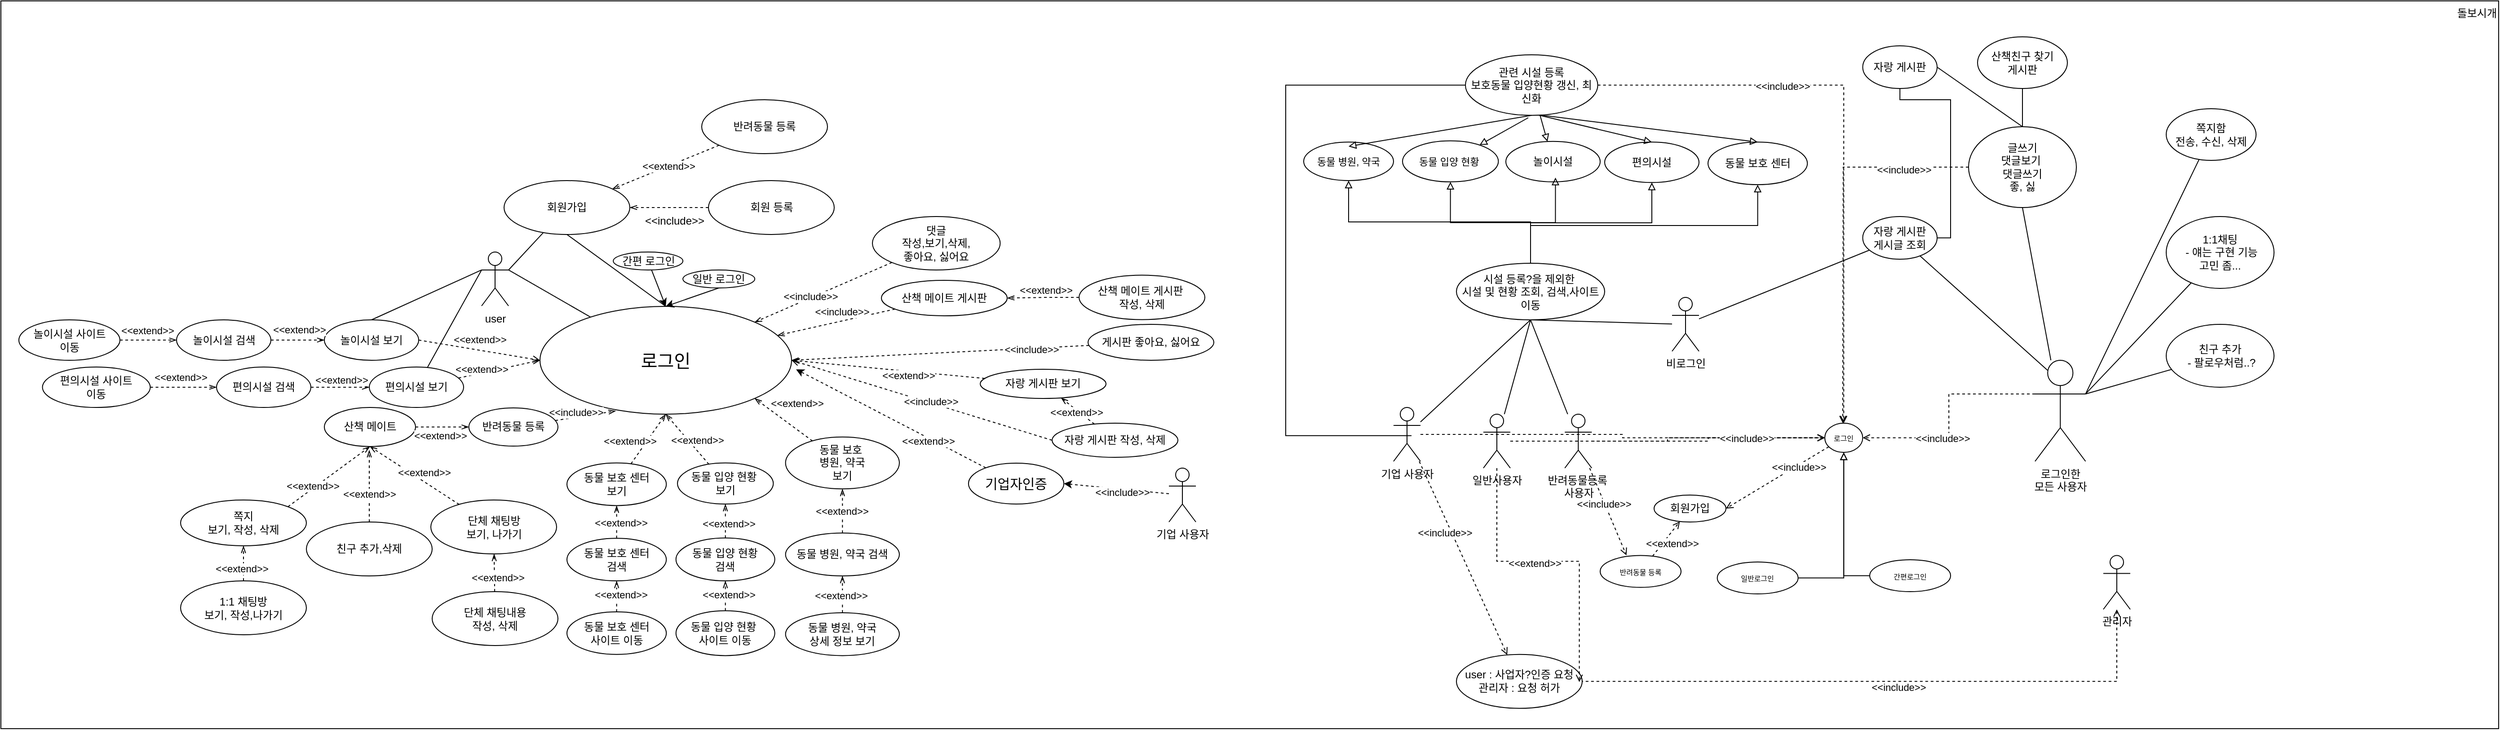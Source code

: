 <mxfile version="24.6.4" type="github">
  <diagram name="페이지-1" id="HnWExKhMApUpZiJSQxTT">
    <mxGraphModel dx="1794" dy="2911" grid="1" gridSize="10" guides="1" tooltips="1" connect="1" arrows="1" fold="1" page="1" pageScale="1" pageWidth="827" pageHeight="1169" math="0" shadow="0">
      <root>
        <mxCell id="0" />
        <mxCell id="1" parent="0" />
        <mxCell id="fTAKo0mh-Dr0XNMO-xvE-21" value="돌보시개" style="rounded=0;whiteSpace=wrap;html=1;align=right;verticalAlign=top;" parent="1" vertex="1">
          <mxGeometry x="-610" y="-1750" width="2780" height="810" as="geometry" />
        </mxCell>
        <mxCell id="fTAKo0mh-Dr0XNMO-xvE-23" style="rounded=0;orthogonalLoop=1;jettySize=auto;html=1;dashed=1;endArrow=openThin;endFill=0;" parent="1" source="fTAKo0mh-Dr0XNMO-xvE-12" target="fTAKo0mh-Dr0XNMO-xvE-22" edge="1">
          <mxGeometry relative="1" as="geometry" />
        </mxCell>
        <mxCell id="fTAKo0mh-Dr0XNMO-xvE-56" value="&amp;lt;&amp;lt;extend&amp;gt;&amp;gt;" style="edgeLabel;html=1;align=center;verticalAlign=middle;resizable=0;points=[];" parent="fTAKo0mh-Dr0XNMO-xvE-23" vertex="1" connectable="0">
          <mxGeometry x="-0.051" relative="1" as="geometry">
            <mxPoint as="offset" />
          </mxGeometry>
        </mxCell>
        <mxCell id="fTAKo0mh-Dr0XNMO-xvE-12" value="반려동물 등록" style="ellipse;whiteSpace=wrap;html=1;" parent="1" vertex="1">
          <mxGeometry x="170" y="-1640" width="140" height="60" as="geometry" />
        </mxCell>
        <mxCell id="fTAKo0mh-Dr0XNMO-xvE-31" style="rounded=0;orthogonalLoop=1;jettySize=auto;html=1;endArrow=none;endFill=0;entryX=1;entryY=0.333;entryDx=0;entryDy=0;entryPerimeter=0;" parent="1" source="fTAKo0mh-Dr0XNMO-xvE-22" target="fTAKo0mh-Dr0XNMO-xvE-28" edge="1">
          <mxGeometry relative="1" as="geometry">
            <mxPoint x="-140" y="-1410" as="targetPoint" />
          </mxGeometry>
        </mxCell>
        <mxCell id="fTAKo0mh-Dr0XNMO-xvE-92" style="rounded=0;orthogonalLoop=1;jettySize=auto;html=1;exitX=0.5;exitY=1;exitDx=0;exitDy=0;entryX=0.5;entryY=0;entryDx=0;entryDy=0;endArrow=none;endFill=0;" parent="1" source="fTAKo0mh-Dr0XNMO-xvE-22" target="fTAKo0mh-Dr0XNMO-xvE-27" edge="1">
          <mxGeometry relative="1" as="geometry" />
        </mxCell>
        <mxCell id="fTAKo0mh-Dr0XNMO-xvE-22" value="회원가입" style="ellipse;whiteSpace=wrap;html=1;" parent="1" vertex="1">
          <mxGeometry x="-50" y="-1550" width="140" height="60" as="geometry" />
        </mxCell>
        <mxCell id="fTAKo0mh-Dr0XNMO-xvE-29" value="" style="rounded=0;orthogonalLoop=1;jettySize=auto;html=1;endArrow=none;endFill=0;entryX=1;entryY=0.333;entryDx=0;entryDy=0;entryPerimeter=0;" parent="1" source="fTAKo0mh-Dr0XNMO-xvE-27" target="fTAKo0mh-Dr0XNMO-xvE-28" edge="1">
          <mxGeometry relative="1" as="geometry" />
        </mxCell>
        <mxCell id="fTAKo0mh-Dr0XNMO-xvE-27" value="&lt;font style=&quot;font-size: 20px;&quot;&gt;로그인&lt;/font&gt;" style="ellipse;whiteSpace=wrap;html=1;" parent="1" vertex="1">
          <mxGeometry x="-10" y="-1410" width="280" height="120" as="geometry" />
        </mxCell>
        <mxCell id="fTAKo0mh-Dr0XNMO-xvE-144" style="rounded=0;orthogonalLoop=1;jettySize=auto;html=1;entryX=0.5;entryY=0;entryDx=0;entryDy=0;endArrow=none;endFill=0;exitX=0;exitY=0.333;exitDx=0;exitDy=0;exitPerimeter=0;" parent="1" source="fTAKo0mh-Dr0XNMO-xvE-28" target="fTAKo0mh-Dr0XNMO-xvE-118" edge="1">
          <mxGeometry relative="1" as="geometry" />
        </mxCell>
        <mxCell id="fTAKo0mh-Dr0XNMO-xvE-28" value="user" style="shape=umlActor;verticalLabelPosition=bottom;verticalAlign=top;html=1;outlineConnect=0;" parent="1" vertex="1">
          <mxGeometry x="-75" y="-1470.5" width="30" height="60" as="geometry" />
        </mxCell>
        <mxCell id="fTAKo0mh-Dr0XNMO-xvE-60" style="rounded=0;orthogonalLoop=1;jettySize=auto;html=1;entryX=0.5;entryY=0;entryDx=0;entryDy=0;" parent="1" source="fTAKo0mh-Dr0XNMO-xvE-32" target="fTAKo0mh-Dr0XNMO-xvE-27" edge="1">
          <mxGeometry relative="1" as="geometry">
            <mxPoint x="20.0" y="-1320" as="targetPoint" />
          </mxGeometry>
        </mxCell>
        <mxCell id="fTAKo0mh-Dr0XNMO-xvE-32" value="간편 로그인" style="ellipse;whiteSpace=wrap;html=1;" parent="1" vertex="1">
          <mxGeometry x="71.57" y="-1470.5" width="77.5" height="20" as="geometry" />
        </mxCell>
        <mxCell id="fTAKo0mh-Dr0XNMO-xvE-34" style="rounded=0;orthogonalLoop=1;jettySize=auto;html=1;exitX=0.5;exitY=1;exitDx=0;exitDy=0;entryX=0.5;entryY=0;entryDx=0;entryDy=0;" parent="1" source="fTAKo0mh-Dr0XNMO-xvE-33" target="fTAKo0mh-Dr0XNMO-xvE-27" edge="1">
          <mxGeometry relative="1" as="geometry">
            <mxPoint x="20" y="-1390" as="targetPoint" />
          </mxGeometry>
        </mxCell>
        <mxCell id="fTAKo0mh-Dr0XNMO-xvE-33" value="일반 로그인" style="ellipse;whiteSpace=wrap;html=1;" parent="1" vertex="1">
          <mxGeometry x="149.07" y="-1450.5" width="80" height="20" as="geometry" />
        </mxCell>
        <mxCell id="fTAKo0mh-Dr0XNMO-xvE-37" style="rounded=0;orthogonalLoop=1;jettySize=auto;html=1;entryX=1;entryY=0.5;entryDx=0;entryDy=0;endArrow=openThin;endFill=0;dashed=1;" parent="1" source="fTAKo0mh-Dr0XNMO-xvE-36" target="fTAKo0mh-Dr0XNMO-xvE-22" edge="1">
          <mxGeometry relative="1" as="geometry" />
        </mxCell>
        <mxCell id="fTAKo0mh-Dr0XNMO-xvE-36" value="회원 등록" style="ellipse;whiteSpace=wrap;html=1;" parent="1" vertex="1">
          <mxGeometry x="177.5" y="-1550" width="140" height="60" as="geometry" />
        </mxCell>
        <mxCell id="fTAKo0mh-Dr0XNMO-xvE-38" value="&amp;lt;&amp;lt;include&amp;gt;&amp;gt;" style="text;html=1;align=center;verticalAlign=middle;whiteSpace=wrap;rounded=0;" parent="1" vertex="1">
          <mxGeometry x="110" y="-1520" width="60" height="30" as="geometry" />
        </mxCell>
        <mxCell id="fTAKo0mh-Dr0XNMO-xvE-40" value="&lt;span style=&quot;font-weight: normal;&quot;&gt;쪽지&lt;/span&gt;&lt;div&gt;&lt;span style=&quot;font-weight: normal;&quot;&gt;보기, 작성, 삭제&lt;/span&gt;&lt;/div&gt;" style="ellipse;whiteSpace=wrap;html=1;fontStyle=1" parent="1" vertex="1">
          <mxGeometry x="-410" y="-1194.5" width="140" height="51" as="geometry" />
        </mxCell>
        <mxCell id="fTAKo0mh-Dr0XNMO-xvE-43" value="친구 추가,삭제" style="ellipse;whiteSpace=wrap;html=1;" parent="1" vertex="1">
          <mxGeometry x="-270" y="-1170" width="140" height="60" as="geometry" />
        </mxCell>
        <mxCell id="fTAKo0mh-Dr0XNMO-xvE-61" value="" style="rounded=0;orthogonalLoop=1;jettySize=auto;html=1;endArrow=openThin;endFill=0;dashed=1;endSize=7;entryX=1;entryY=0.5;entryDx=0;entryDy=0;" parent="1" source="fTAKo0mh-Dr0XNMO-xvE-51" target="fTAKo0mh-Dr0XNMO-xvE-27" edge="1">
          <mxGeometry relative="1" as="geometry">
            <mxPoint x="77" y="-1342" as="targetPoint" />
          </mxGeometry>
        </mxCell>
        <mxCell id="fTAKo0mh-Dr0XNMO-xvE-64" value="&amp;lt;&amp;lt;extend&amp;gt;&amp;gt;" style="edgeLabel;html=1;align=center;verticalAlign=middle;resizable=0;points=[];" parent="fTAKo0mh-Dr0XNMO-xvE-61" vertex="1" connectable="0">
          <mxGeometry x="0.072" y="-4" relative="1" as="geometry">
            <mxPoint x="30" y="11" as="offset" />
          </mxGeometry>
        </mxCell>
        <mxCell id="fTAKo0mh-Dr0XNMO-xvE-51" value="자랑 게시판 보기" style="ellipse;whiteSpace=wrap;html=1;" parent="1" vertex="1">
          <mxGeometry x="480" y="-1340" width="140" height="32.5" as="geometry" />
        </mxCell>
        <mxCell id="fTAKo0mh-Dr0XNMO-xvE-62" value="" style="rounded=0;orthogonalLoop=1;jettySize=auto;html=1;dashed=1;endArrow=openThin;endFill=0;" parent="1" source="fTAKo0mh-Dr0XNMO-xvE-57" target="fTAKo0mh-Dr0XNMO-xvE-51" edge="1">
          <mxGeometry relative="1" as="geometry" />
        </mxCell>
        <mxCell id="fTAKo0mh-Dr0XNMO-xvE-63" value="&amp;lt;&amp;lt;extend&amp;gt;&amp;gt;" style="edgeLabel;html=1;align=center;verticalAlign=middle;resizable=0;points=[];" parent="fTAKo0mh-Dr0XNMO-xvE-62" vertex="1" connectable="0">
          <mxGeometry x="0.156" y="-2" relative="1" as="geometry">
            <mxPoint y="5" as="offset" />
          </mxGeometry>
        </mxCell>
        <mxCell id="fTAKo0mh-Dr0XNMO-xvE-57" value="자랑 게시판&amp;nbsp;&lt;span style=&quot;background-color: initial;&quot;&gt;작성, 삭제&lt;/span&gt;" style="ellipse;whiteSpace=wrap;html=1;" parent="1" vertex="1">
          <mxGeometry x="560" y="-1280" width="140" height="38" as="geometry" />
        </mxCell>
        <mxCell id="fTAKo0mh-Dr0XNMO-xvE-67" value="" style="rounded=0;orthogonalLoop=1;jettySize=auto;html=1;dashed=1;exitX=0.5;exitY=0;exitDx=0;exitDy=0;endArrow=openThin;endFill=0;" parent="1" source="fTAKo0mh-Dr0XNMO-xvE-43" edge="1">
          <mxGeometry relative="1" as="geometry">
            <mxPoint x="-671.5" y="-1371.5" as="sourcePoint" />
            <mxPoint x="-200" y="-1250" as="targetPoint" />
            <Array as="points" />
          </mxGeometry>
        </mxCell>
        <mxCell id="fTAKo0mh-Dr0XNMO-xvE-99" value="&amp;lt;&amp;lt;extend&amp;gt;&amp;gt;" style="edgeLabel;html=1;align=center;verticalAlign=middle;resizable=0;points=[];" parent="fTAKo0mh-Dr0XNMO-xvE-67" vertex="1" connectable="0">
          <mxGeometry x="0.041" y="-2" relative="1" as="geometry">
            <mxPoint x="-2" y="10" as="offset" />
          </mxGeometry>
        </mxCell>
        <mxCell id="fTAKo0mh-Dr0XNMO-xvE-68" value="" style="rounded=0;orthogonalLoop=1;jettySize=auto;html=1;dashed=1;exitX=1;exitY=0;exitDx=0;exitDy=0;endArrow=openThin;endFill=0;entryX=0.5;entryY=1;entryDx=0;entryDy=0;" parent="1" source="fTAKo0mh-Dr0XNMO-xvE-40" target="fTAKo0mh-Dr0XNMO-xvE-93" edge="1">
          <mxGeometry relative="1" as="geometry">
            <mxPoint x="-151.5" y="-1069.5" as="sourcePoint" />
            <mxPoint x="-208.5" y="-1230" as="targetPoint" />
          </mxGeometry>
        </mxCell>
        <mxCell id="fTAKo0mh-Dr0XNMO-xvE-70" style="rounded=0;orthogonalLoop=1;jettySize=auto;html=1;dashed=1;endArrow=openThin;endFill=0;" parent="1" source="fTAKo0mh-Dr0XNMO-xvE-69" target="fTAKo0mh-Dr0XNMO-xvE-27" edge="1">
          <mxGeometry relative="1" as="geometry" />
        </mxCell>
        <mxCell id="fTAKo0mh-Dr0XNMO-xvE-71" value="&amp;lt;&amp;lt;include&amp;gt;&amp;gt;" style="edgeLabel;html=1;align=center;verticalAlign=middle;resizable=0;points=[];" parent="fTAKo0mh-Dr0XNMO-xvE-70" vertex="1" connectable="0">
          <mxGeometry x="-0.216" relative="1" as="geometry">
            <mxPoint x="-8" y="-9" as="offset" />
          </mxGeometry>
        </mxCell>
        <mxCell id="fTAKo0mh-Dr0XNMO-xvE-69" value="산책 메이트 게시판" style="ellipse;whiteSpace=wrap;html=1;" parent="1" vertex="1">
          <mxGeometry x="370" y="-1439" width="140" height="39.5" as="geometry" />
        </mxCell>
        <mxCell id="fTAKo0mh-Dr0XNMO-xvE-73" value="" style="edgeStyle=orthogonalEdgeStyle;rounded=0;orthogonalLoop=1;jettySize=auto;html=1;dashed=1;endArrow=openThin;endFill=0;" parent="1" source="fTAKo0mh-Dr0XNMO-xvE-72" target="fTAKo0mh-Dr0XNMO-xvE-69" edge="1">
          <mxGeometry relative="1" as="geometry" />
        </mxCell>
        <mxCell id="fTAKo0mh-Dr0XNMO-xvE-74" value="&amp;lt;&amp;lt;extend&amp;gt;&amp;gt;" style="edgeLabel;html=1;align=center;verticalAlign=middle;resizable=0;points=[];" parent="fTAKo0mh-Dr0XNMO-xvE-73" vertex="1" connectable="0">
          <mxGeometry x="0.29" y="4" relative="1" as="geometry">
            <mxPoint x="14" y="-13" as="offset" />
          </mxGeometry>
        </mxCell>
        <mxCell id="fTAKo0mh-Dr0XNMO-xvE-72" value="산책 메이트 게시판&amp;nbsp;&lt;div&gt;작성,&amp;nbsp;&lt;span style=&quot;background-color: initial;&quot;&gt;삭제&lt;/span&gt;&lt;/div&gt;" style="ellipse;whiteSpace=wrap;html=1;" parent="1" vertex="1">
          <mxGeometry x="590" y="-1444.75" width="140" height="49.5" as="geometry" />
        </mxCell>
        <mxCell id="fTAKo0mh-Dr0XNMO-xvE-78" value="게시판 좋아요, 싫어요" style="ellipse;whiteSpace=wrap;html=1;" parent="1" vertex="1">
          <mxGeometry x="600" y="-1390" width="140" height="40" as="geometry" />
        </mxCell>
        <mxCell id="fTAKo0mh-Dr0XNMO-xvE-79" style="rounded=0;orthogonalLoop=1;jettySize=auto;html=1;entryX=1;entryY=0.5;entryDx=0;entryDy=0;dashed=1;endArrow=openThin;endFill=0;" parent="1" source="fTAKo0mh-Dr0XNMO-xvE-78" target="fTAKo0mh-Dr0XNMO-xvE-27" edge="1">
          <mxGeometry relative="1" as="geometry" />
        </mxCell>
        <mxCell id="fTAKo0mh-Dr0XNMO-xvE-80" value="&amp;lt;&amp;lt;include&amp;gt;&amp;gt;" style="edgeLabel;html=1;align=center;verticalAlign=middle;resizable=0;points=[];" parent="1" vertex="1" connectable="0">
          <mxGeometry x="520.0" y="-1399.5" as="geometry">
            <mxPoint x="17" y="37" as="offset" />
          </mxGeometry>
        </mxCell>
        <mxCell id="fTAKo0mh-Dr0XNMO-xvE-82" style="rounded=0;orthogonalLoop=1;jettySize=auto;html=1;entryX=1;entryY=0;entryDx=0;entryDy=0;dashed=1;endArrow=openThin;endFill=0;" parent="1" source="fTAKo0mh-Dr0XNMO-xvE-81" target="fTAKo0mh-Dr0XNMO-xvE-27" edge="1">
          <mxGeometry relative="1" as="geometry" />
        </mxCell>
        <mxCell id="fTAKo0mh-Dr0XNMO-xvE-81" value="댓글&lt;div&gt;작성,보기,삭제,&lt;/div&gt;&lt;div&gt;좋아요, 싫어요&lt;/div&gt;" style="ellipse;whiteSpace=wrap;html=1;" parent="1" vertex="1">
          <mxGeometry x="360" y="-1510" width="142.2" height="59.5" as="geometry" />
        </mxCell>
        <mxCell id="fTAKo0mh-Dr0XNMO-xvE-83" value="&amp;lt;&amp;lt;include&amp;gt;&amp;gt;" style="edgeLabel;html=1;align=center;verticalAlign=middle;resizable=0;points=[];" parent="1" vertex="1" connectable="0">
          <mxGeometry x="330.001" y="-1379.999" as="geometry">
            <mxPoint x="-39" y="-41" as="offset" />
          </mxGeometry>
        </mxCell>
        <mxCell id="fTAKo0mh-Dr0XNMO-xvE-93" value="산책 메이트" style="ellipse;whiteSpace=wrap;html=1;" parent="1" vertex="1">
          <mxGeometry x="-250" y="-1297.5" width="101.5" height="43.5" as="geometry" />
        </mxCell>
        <mxCell id="fTAKo0mh-Dr0XNMO-xvE-95" value="" style="rounded=0;orthogonalLoop=1;jettySize=auto;html=1;dashed=1;exitX=1;exitY=0.5;exitDx=0;exitDy=0;entryX=0;entryY=0.5;entryDx=0;entryDy=0;endArrow=openThin;endFill=0;" parent="1" source="fTAKo0mh-Dr0XNMO-xvE-93" target="fTAKo0mh-Dr0XNMO-xvE-102" edge="1">
          <mxGeometry relative="1" as="geometry">
            <mxPoint x="-130.0" y="-1242.5" as="sourcePoint" />
            <mxPoint x="-80.161" y="-1256.357" as="targetPoint" />
          </mxGeometry>
        </mxCell>
        <mxCell id="fTAKo0mh-Dr0XNMO-xvE-106" style="rounded=0;orthogonalLoop=1;jettySize=auto;html=1;entryX=0.5;entryY=1;entryDx=0;entryDy=0;dashed=1;endArrow=openThin;endFill=0;" parent="1" source="fTAKo0mh-Dr0XNMO-xvE-101" target="fTAKo0mh-Dr0XNMO-xvE-93" edge="1">
          <mxGeometry relative="1" as="geometry">
            <mxPoint x="-208.5" y="-1230" as="targetPoint" />
          </mxGeometry>
        </mxCell>
        <mxCell id="fTAKo0mh-Dr0XNMO-xvE-107" value="&amp;lt;&amp;lt;extend&amp;gt;&amp;gt;" style="edgeLabel;html=1;align=center;verticalAlign=middle;resizable=0;points=[];" parent="fTAKo0mh-Dr0XNMO-xvE-106" vertex="1" connectable="0">
          <mxGeometry x="-0.017" y="3" relative="1" as="geometry">
            <mxPoint x="11" y="-7" as="offset" />
          </mxGeometry>
        </mxCell>
        <mxCell id="fTAKo0mh-Dr0XNMO-xvE-101" value="단체 채팅방&lt;div&gt;보기, 나가기&lt;/div&gt;" style="ellipse;whiteSpace=wrap;html=1;" parent="1" vertex="1">
          <mxGeometry x="-131.5" y="-1194.5" width="140" height="60" as="geometry" />
        </mxCell>
        <mxCell id="fTAKo0mh-Dr0XNMO-xvE-103" style="rounded=0;orthogonalLoop=1;jettySize=auto;html=1;dashed=1;endArrow=openThin;endFill=0;entryX=0.301;entryY=0.97;entryDx=0;entryDy=0;entryPerimeter=0;" parent="1" source="fTAKo0mh-Dr0XNMO-xvE-102" target="fTAKo0mh-Dr0XNMO-xvE-27" edge="1">
          <mxGeometry relative="1" as="geometry">
            <mxPoint x="-10" y="-1330" as="targetPoint" />
          </mxGeometry>
        </mxCell>
        <mxCell id="fTAKo0mh-Dr0XNMO-xvE-104" value="&amp;lt;&amp;lt;include&amp;gt;&amp;gt;" style="edgeLabel;html=1;align=center;verticalAlign=middle;resizable=0;points=[];" parent="fTAKo0mh-Dr0XNMO-xvE-103" vertex="1" connectable="0">
          <mxGeometry x="-0.102" relative="1" as="geometry">
            <mxPoint x="-7" y="-5" as="offset" />
          </mxGeometry>
        </mxCell>
        <mxCell id="fTAKo0mh-Dr0XNMO-xvE-102" value="반려동물 등록" style="ellipse;whiteSpace=wrap;html=1;" parent="1" vertex="1">
          <mxGeometry x="-89.17" y="-1297" width="99.17" height="42.5" as="geometry" />
        </mxCell>
        <mxCell id="fTAKo0mh-Dr0XNMO-xvE-105" value="&amp;lt;&amp;lt;extend&amp;gt;&amp;gt;" style="edgeLabel;html=1;align=center;verticalAlign=middle;resizable=0;points=[];" parent="1" vertex="1" connectable="0">
          <mxGeometry x="-301.5" y="-1192.5" as="geometry">
            <mxPoint x="38" y="-18" as="offset" />
          </mxGeometry>
        </mxCell>
        <mxCell id="fTAKo0mh-Dr0XNMO-xvE-119" style="rounded=0;orthogonalLoop=1;jettySize=auto;html=1;entryX=0;entryY=0.5;entryDx=0;entryDy=0;exitX=1;exitY=0.5;exitDx=0;exitDy=0;dashed=1;endArrow=open;endFill=0;" parent="1" source="fTAKo0mh-Dr0XNMO-xvE-118" target="fTAKo0mh-Dr0XNMO-xvE-27" edge="1">
          <mxGeometry relative="1" as="geometry">
            <mxPoint x="-99.5" y="-1400" as="targetPoint" />
          </mxGeometry>
        </mxCell>
        <mxCell id="fTAKo0mh-Dr0XNMO-xvE-120" value="&amp;lt;&amp;lt;extend&amp;gt;&amp;gt;" style="edgeLabel;html=1;align=center;verticalAlign=middle;resizable=0;points=[];" parent="fTAKo0mh-Dr0XNMO-xvE-119" vertex="1" connectable="0">
          <mxGeometry x="0.141" y="2" relative="1" as="geometry">
            <mxPoint x="-10" y="-12" as="offset" />
          </mxGeometry>
        </mxCell>
        <mxCell id="fTAKo0mh-Dr0XNMO-xvE-118" value="놀이시설 보기" style="ellipse;whiteSpace=wrap;html=1;" parent="1" vertex="1">
          <mxGeometry x="-250" y="-1395" width="105" height="45" as="geometry" />
        </mxCell>
        <mxCell id="fTAKo0mh-Dr0XNMO-xvE-122" style="rounded=0;orthogonalLoop=1;jettySize=auto;html=1;dashed=1;endArrow=openThin;endFill=0;" parent="1" source="fTAKo0mh-Dr0XNMO-xvE-121" target="fTAKo0mh-Dr0XNMO-xvE-118" edge="1">
          <mxGeometry relative="1" as="geometry" />
        </mxCell>
        <mxCell id="fTAKo0mh-Dr0XNMO-xvE-123" value="&amp;lt;&amp;lt;extend&amp;gt;&amp;gt;" style="edgeLabel;html=1;align=center;verticalAlign=middle;resizable=0;points=[];" parent="fTAKo0mh-Dr0XNMO-xvE-122" vertex="1" connectable="0">
          <mxGeometry x="-0.046" relative="1" as="geometry">
            <mxPoint x="3" y="-12" as="offset" />
          </mxGeometry>
        </mxCell>
        <mxCell id="fTAKo0mh-Dr0XNMO-xvE-121" value="놀이시설 검색" style="ellipse;whiteSpace=wrap;html=1;" parent="1" vertex="1">
          <mxGeometry x="-414.5" y="-1395" width="105" height="45" as="geometry" />
        </mxCell>
        <mxCell id="fTAKo0mh-Dr0XNMO-xvE-124" value="놀이시설 사이트&lt;div&gt;이동&lt;/div&gt;" style="ellipse;whiteSpace=wrap;html=1;" parent="1" vertex="1">
          <mxGeometry x="-590" y="-1395" width="112.5" height="45" as="geometry" />
        </mxCell>
        <mxCell id="fTAKo0mh-Dr0XNMO-xvE-125" style="rounded=0;orthogonalLoop=1;jettySize=auto;html=1;entryX=0;entryY=0.5;entryDx=0;entryDy=0;dashed=1;endArrow=openThin;endFill=0;" parent="1" source="fTAKo0mh-Dr0XNMO-xvE-124" target="fTAKo0mh-Dr0XNMO-xvE-121" edge="1">
          <mxGeometry relative="1" as="geometry" />
        </mxCell>
        <mxCell id="fTAKo0mh-Dr0XNMO-xvE-126" value="&amp;lt;&amp;lt;extend&amp;gt;&amp;gt;" style="edgeLabel;html=1;align=center;verticalAlign=middle;resizable=0;points=[];" parent="fTAKo0mh-Dr0XNMO-xvE-125" vertex="1" connectable="0">
          <mxGeometry x="-0.235" y="-1" relative="1" as="geometry">
            <mxPoint x="6" y="-12" as="offset" />
          </mxGeometry>
        </mxCell>
        <mxCell id="fTAKo0mh-Dr0XNMO-xvE-127" value="편의시설&amp;nbsp;보기" style="ellipse;whiteSpace=wrap;html=1;" parent="1" vertex="1">
          <mxGeometry x="-200" y="-1342.5" width="105" height="45" as="geometry" />
        </mxCell>
        <mxCell id="fTAKo0mh-Dr0XNMO-xvE-130" style="rounded=0;orthogonalLoop=1;jettySize=auto;html=1;endArrow=openThin;endFill=0;dashed=1;entryX=0;entryY=0.5;entryDx=0;entryDy=0;" parent="1" source="fTAKo0mh-Dr0XNMO-xvE-127" target="fTAKo0mh-Dr0XNMO-xvE-27" edge="1">
          <mxGeometry relative="1" as="geometry">
            <mxPoint x="-60" y="-1360" as="targetPoint" />
          </mxGeometry>
        </mxCell>
        <mxCell id="fTAKo0mh-Dr0XNMO-xvE-134" style="rounded=0;orthogonalLoop=1;jettySize=auto;html=1;entryX=0;entryY=0.5;entryDx=0;entryDy=0;endArrow=openThin;endFill=0;dashed=1;" parent="1" source="fTAKo0mh-Dr0XNMO-xvE-131" target="fTAKo0mh-Dr0XNMO-xvE-127" edge="1">
          <mxGeometry relative="1" as="geometry" />
        </mxCell>
        <mxCell id="fTAKo0mh-Dr0XNMO-xvE-137" value="&amp;lt;&amp;lt;extend&amp;gt;&amp;gt;" style="edgeLabel;html=1;align=center;verticalAlign=middle;resizable=0;points=[];" parent="fTAKo0mh-Dr0XNMO-xvE-134" vertex="1" connectable="0">
          <mxGeometry x="0.145" y="-1" relative="1" as="geometry">
            <mxPoint x="153" y="-21" as="offset" />
          </mxGeometry>
        </mxCell>
        <mxCell id="fTAKo0mh-Dr0XNMO-xvE-131" value="편의시설 검색" style="ellipse;whiteSpace=wrap;html=1;" parent="1" vertex="1">
          <mxGeometry x="-370" y="-1342.5" width="105" height="45" as="geometry" />
        </mxCell>
        <mxCell id="fTAKo0mh-Dr0XNMO-xvE-135" style="rounded=0;orthogonalLoop=1;jettySize=auto;html=1;entryX=0;entryY=0.5;entryDx=0;entryDy=0;endArrow=openThin;endFill=0;dashed=1;" parent="1" source="fTAKo0mh-Dr0XNMO-xvE-132" target="fTAKo0mh-Dr0XNMO-xvE-131" edge="1">
          <mxGeometry relative="1" as="geometry" />
        </mxCell>
        <mxCell id="fTAKo0mh-Dr0XNMO-xvE-132" value="편의시설 사이트&lt;div&gt;이동&lt;/div&gt;" style="ellipse;whiteSpace=wrap;html=1;" parent="1" vertex="1">
          <mxGeometry x="-563.75" y="-1342.5" width="120" height="45" as="geometry" />
        </mxCell>
        <mxCell id="fTAKo0mh-Dr0XNMO-xvE-138" value="&amp;lt;&amp;lt;extend&amp;gt;&amp;gt;" style="edgeLabel;html=1;align=center;verticalAlign=middle;resizable=0;points=[];" parent="1" vertex="1" connectable="0">
          <mxGeometry x="-208.503" y="-1297.5" as="geometry">
            <mxPoint x="-23" y="-31" as="offset" />
          </mxGeometry>
        </mxCell>
        <mxCell id="fTAKo0mh-Dr0XNMO-xvE-139" value="&amp;lt;&amp;lt;extend&amp;gt;&amp;gt;" style="edgeLabel;html=1;align=center;verticalAlign=middle;resizable=0;points=[];" parent="1" vertex="1" connectable="0">
          <mxGeometry x="-317.503" y="-1342.5" as="geometry">
            <mxPoint x="-93" y="11" as="offset" />
          </mxGeometry>
        </mxCell>
        <mxCell id="fTAKo0mh-Dr0XNMO-xvE-142" value="" style="rounded=0;orthogonalLoop=1;jettySize=auto;html=1;dashed=1;endArrow=open;endFill=0;exitX=0;exitY=0.5;exitDx=0;exitDy=0;entryX=1;entryY=0.5;entryDx=0;entryDy=0;" parent="1" source="fTAKo0mh-Dr0XNMO-xvE-57" target="fTAKo0mh-Dr0XNMO-xvE-27" edge="1">
          <mxGeometry relative="1" as="geometry">
            <mxPoint x="141.33" y="-1317.5" as="sourcePoint" />
            <mxPoint x="353.672" y="-956" as="targetPoint" />
          </mxGeometry>
        </mxCell>
        <mxCell id="fTAKo0mh-Dr0XNMO-xvE-143" value="&amp;lt;&amp;lt;include&amp;gt;&amp;gt;" style="edgeLabel;html=1;align=center;verticalAlign=middle;resizable=0;points=[];" parent="fTAKo0mh-Dr0XNMO-xvE-142" vertex="1" connectable="0">
          <mxGeometry x="-0.206" y="-2" relative="1" as="geometry">
            <mxPoint x="-21" y="-6" as="offset" />
          </mxGeometry>
        </mxCell>
        <mxCell id="fTAKo0mh-Dr0XNMO-xvE-150" style="rounded=0;orthogonalLoop=1;jettySize=auto;html=1;entryX=0;entryY=0.333;entryDx=0;entryDy=0;entryPerimeter=0;endArrow=none;endFill=0;" parent="1" source="fTAKo0mh-Dr0XNMO-xvE-127" target="fTAKo0mh-Dr0XNMO-xvE-28" edge="1">
          <mxGeometry relative="1" as="geometry" />
        </mxCell>
        <mxCell id="fTAKo0mh-Dr0XNMO-xvE-152" value="" style="rounded=0;orthogonalLoop=1;jettySize=auto;html=1;endArrow=openThin;endFill=0;dashed=1;" parent="1" source="fTAKo0mh-Dr0XNMO-xvE-151" target="fTAKo0mh-Dr0XNMO-xvE-40" edge="1">
          <mxGeometry relative="1" as="geometry" />
        </mxCell>
        <mxCell id="fTAKo0mh-Dr0XNMO-xvE-151" value="1:1 채팅방&lt;div&gt;보기, 작성,나가기&lt;/div&gt;" style="ellipse;whiteSpace=wrap;html=1;" parent="1" vertex="1">
          <mxGeometry x="-410" y="-1104.5" width="140" height="60" as="geometry" />
        </mxCell>
        <mxCell id="fTAKo0mh-Dr0XNMO-xvE-155" value="" style="rounded=0;orthogonalLoop=1;jettySize=auto;html=1;endArrow=openThin;endFill=0;dashed=1;" parent="1" source="fTAKo0mh-Dr0XNMO-xvE-154" target="fTAKo0mh-Dr0XNMO-xvE-101" edge="1">
          <mxGeometry relative="1" as="geometry" />
        </mxCell>
        <mxCell id="fTAKo0mh-Dr0XNMO-xvE-154" value="단체 채팅내용&lt;div&gt;작성, 삭제&lt;/div&gt;" style="ellipse;whiteSpace=wrap;html=1;" parent="1" vertex="1">
          <mxGeometry x="-130" y="-1092.5" width="140" height="60" as="geometry" />
        </mxCell>
        <mxCell id="fTAKo0mh-Dr0XNMO-xvE-156" value="&amp;lt;&amp;lt;extend&amp;gt;&amp;gt;" style="edgeLabel;html=1;align=center;verticalAlign=middle;resizable=0;points=[];" parent="1" vertex="1" connectable="0">
          <mxGeometry x="-140.001" y="-1220.002" as="geometry">
            <mxPoint x="19" y="-46" as="offset" />
          </mxGeometry>
        </mxCell>
        <mxCell id="fTAKo0mh-Dr0XNMO-xvE-157" value="동물 입양&amp;nbsp;&lt;span style=&quot;background-color: initial;&quot;&gt;현황&amp;nbsp;&lt;/span&gt;&lt;div&gt;보기&lt;br&gt;&lt;/div&gt;" style="ellipse;whiteSpace=wrap;html=1;" parent="1" vertex="1">
          <mxGeometry x="143.01" y="-1235.72" width="106.69" height="45.72" as="geometry" />
        </mxCell>
        <mxCell id="fTAKo0mh-Dr0XNMO-xvE-158" style="rounded=0;orthogonalLoop=1;jettySize=auto;html=1;dashed=1;endArrow=openThin;endFill=0;entryX=0.5;entryY=1;entryDx=0;entryDy=0;" parent="1" source="fTAKo0mh-Dr0XNMO-xvE-157" target="fTAKo0mh-Dr0XNMO-xvE-27" edge="1">
          <mxGeometry relative="1" as="geometry">
            <mxPoint x="40" y="-1330" as="targetPoint" />
          </mxGeometry>
        </mxCell>
        <mxCell id="fTAKo0mh-Dr0XNMO-xvE-159" value="&amp;lt;&amp;lt;extend&amp;gt;&amp;gt;" style="edgeLabel;html=1;align=center;verticalAlign=middle;resizable=0;points=[];" parent="1" vertex="1" connectable="0">
          <mxGeometry x="189.074" y="-1194.5" as="geometry">
            <mxPoint x="-24" y="-67" as="offset" />
          </mxGeometry>
        </mxCell>
        <mxCell id="fTAKo0mh-Dr0XNMO-xvE-162" value="동물 보호 센터&lt;div&gt;보기&lt;br&gt;&lt;/div&gt;" style="ellipse;whiteSpace=wrap;html=1;" parent="1" vertex="1">
          <mxGeometry x="20.0" y="-1235.72" width="110.63" height="47.41" as="geometry" />
        </mxCell>
        <mxCell id="fTAKo0mh-Dr0XNMO-xvE-163" style="rounded=0;orthogonalLoop=1;jettySize=auto;html=1;dashed=1;endArrow=openThin;endFill=0;entryX=0.5;entryY=1;entryDx=0;entryDy=0;" parent="1" source="fTAKo0mh-Dr0XNMO-xvE-162" target="fTAKo0mh-Dr0XNMO-xvE-27" edge="1">
          <mxGeometry relative="1" as="geometry">
            <mxPoint x="90" y="-1260" as="targetPoint" />
          </mxGeometry>
        </mxCell>
        <mxCell id="fTAKo0mh-Dr0XNMO-xvE-164" value="&amp;lt;&amp;lt;extend&amp;gt;&amp;gt;" style="edgeLabel;html=1;align=center;verticalAlign=middle;resizable=0;points=[];" parent="1" vertex="1" connectable="0">
          <mxGeometry x="170.004" y="-1261.0" as="geometry">
            <mxPoint x="-80" y="1" as="offset" />
          </mxGeometry>
        </mxCell>
        <mxCell id="fTAKo0mh-Dr0XNMO-xvE-166" style="rounded=0;orthogonalLoop=1;jettySize=auto;html=1;entryX=0.5;entryY=1;entryDx=0;entryDy=0;endArrow=openThin;endFill=0;dashed=1;" parent="1" source="fTAKo0mh-Dr0XNMO-xvE-165" target="fTAKo0mh-Dr0XNMO-xvE-162" edge="1">
          <mxGeometry relative="1" as="geometry" />
        </mxCell>
        <mxCell id="fTAKo0mh-Dr0XNMO-xvE-165" value="동물 보호 센터&lt;div&gt;검색&lt;/div&gt;" style="ellipse;whiteSpace=wrap;html=1;" parent="1" vertex="1">
          <mxGeometry x="20.0" y="-1151.91" width="110.63" height="47.41" as="geometry" />
        </mxCell>
        <mxCell id="fTAKo0mh-Dr0XNMO-xvE-168" style="rounded=0;orthogonalLoop=1;jettySize=auto;html=1;entryX=0.5;entryY=1;entryDx=0;entryDy=0;endArrow=openThin;endFill=0;dashed=1;" parent="1" source="fTAKo0mh-Dr0XNMO-xvE-167" target="fTAKo0mh-Dr0XNMO-xvE-165" edge="1">
          <mxGeometry relative="1" as="geometry" />
        </mxCell>
        <mxCell id="fTAKo0mh-Dr0XNMO-xvE-167" value="동물 보호 센터&lt;div&gt;사이트 이동&lt;/div&gt;" style="ellipse;whiteSpace=wrap;html=1;" parent="1" vertex="1">
          <mxGeometry x="20.0" y="-1070" width="110.63" height="47.41" as="geometry" />
        </mxCell>
        <mxCell id="fTAKo0mh-Dr0XNMO-xvE-170" value="&amp;lt;&amp;lt;extend&amp;gt;&amp;gt;" style="edgeLabel;html=1;align=center;verticalAlign=middle;resizable=0;points=[];" parent="1" vertex="1" connectable="0">
          <mxGeometry x="160.004" y="-1170.0" as="geometry">
            <mxPoint x="-80" y="1" as="offset" />
          </mxGeometry>
        </mxCell>
        <mxCell id="fTAKo0mh-Dr0XNMO-xvE-171" value="&amp;lt;&amp;lt;extend&amp;gt;&amp;gt;" style="edgeLabel;html=1;align=center;verticalAlign=middle;resizable=0;points=[];" parent="1" vertex="1" connectable="0">
          <mxGeometry x="160.004" y="-1090.0" as="geometry">
            <mxPoint x="-80" y="1" as="offset" />
          </mxGeometry>
        </mxCell>
        <mxCell id="fTAKo0mh-Dr0XNMO-xvE-172" value="&amp;lt;&amp;lt;extend&amp;gt;&amp;gt;" style="edgeLabel;html=1;align=center;verticalAlign=middle;resizable=0;points=[];" parent="1" vertex="1" connectable="0">
          <mxGeometry x="-380" y="-1100" as="geometry">
            <mxPoint x="38" y="-18" as="offset" />
          </mxGeometry>
        </mxCell>
        <mxCell id="fTAKo0mh-Dr0XNMO-xvE-173" value="&amp;lt;&amp;lt;extend&amp;gt;&amp;gt;" style="edgeLabel;html=1;align=center;verticalAlign=middle;resizable=0;points=[];" parent="1" vertex="1" connectable="0">
          <mxGeometry x="-95" y="-1090" as="geometry">
            <mxPoint x="38" y="-18" as="offset" />
          </mxGeometry>
        </mxCell>
        <mxCell id="fTAKo0mh-Dr0XNMO-xvE-178" value="" style="rounded=0;orthogonalLoop=1;jettySize=auto;html=1;endArrow=openThin;endFill=0;dashed=1;" parent="1" source="fTAKo0mh-Dr0XNMO-xvE-175" target="fTAKo0mh-Dr0XNMO-xvE-157" edge="1">
          <mxGeometry relative="1" as="geometry" />
        </mxCell>
        <mxCell id="fTAKo0mh-Dr0XNMO-xvE-175" value="동물 입양&amp;nbsp;&lt;span style=&quot;background-color: initial;&quot;&gt;현황&lt;/span&gt;&lt;div&gt;&lt;span style=&quot;background-color: initial;&quot;&gt;검색&lt;/span&gt;&lt;/div&gt;" style="ellipse;whiteSpace=wrap;html=1;" parent="1" vertex="1">
          <mxGeometry x="141.35" y="-1152.25" width="110" height="47.75" as="geometry" />
        </mxCell>
        <mxCell id="fTAKo0mh-Dr0XNMO-xvE-177" value="" style="rounded=0;orthogonalLoop=1;jettySize=auto;html=1;endArrow=openThin;endFill=0;dashed=1;" parent="1" source="fTAKo0mh-Dr0XNMO-xvE-176" target="fTAKo0mh-Dr0XNMO-xvE-175" edge="1">
          <mxGeometry relative="1" as="geometry" />
        </mxCell>
        <mxCell id="fTAKo0mh-Dr0XNMO-xvE-176" value="동물 입양&amp;nbsp;&lt;span style=&quot;background-color: initial;&quot;&gt;현황&amp;nbsp;&lt;/span&gt;&lt;div&gt;사이트 이동&lt;/div&gt;" style="ellipse;whiteSpace=wrap;html=1;" parent="1" vertex="1">
          <mxGeometry x="141.35" y="-1071.3" width="110" height="50" as="geometry" />
        </mxCell>
        <mxCell id="fTAKo0mh-Dr0XNMO-xvE-179" value="&amp;lt;&amp;lt;extend&amp;gt;&amp;gt;" style="edgeLabel;html=1;align=center;verticalAlign=middle;resizable=0;points=[];" parent="1" vertex="1" connectable="0">
          <mxGeometry x="280.004" y="-1169.0" as="geometry">
            <mxPoint x="-80" y="1" as="offset" />
          </mxGeometry>
        </mxCell>
        <mxCell id="fTAKo0mh-Dr0XNMO-xvE-180" value="&amp;lt;&amp;lt;extend&amp;gt;&amp;gt;" style="edgeLabel;html=1;align=center;verticalAlign=middle;resizable=0;points=[];" parent="1" vertex="1" connectable="0">
          <mxGeometry x="280.004" y="-1090.0" as="geometry">
            <mxPoint x="-80" y="1" as="offset" />
          </mxGeometry>
        </mxCell>
        <mxCell id="fTAKo0mh-Dr0XNMO-xvE-181" value="동물 보호&amp;nbsp;&lt;div&gt;병원, 약국&lt;div&gt;보기&lt;br&gt;&lt;/div&gt;&lt;/div&gt;" style="ellipse;whiteSpace=wrap;html=1;" parent="1" vertex="1">
          <mxGeometry x="263.31" y="-1264.58" width="126.69" height="57.72" as="geometry" />
        </mxCell>
        <mxCell id="fTAKo0mh-Dr0XNMO-xvE-182" style="rounded=0;orthogonalLoop=1;jettySize=auto;html=1;entryX=1;entryY=1;entryDx=0;entryDy=0;dashed=1;endArrow=openThin;endFill=0;" parent="1" source="fTAKo0mh-Dr0XNMO-xvE-181" target="fTAKo0mh-Dr0XNMO-xvE-27" edge="1">
          <mxGeometry relative="1" as="geometry" />
        </mxCell>
        <mxCell id="fTAKo0mh-Dr0XNMO-xvE-183" value="&amp;lt;&amp;lt;extend&amp;gt;&amp;gt;" style="edgeLabel;html=1;align=center;verticalAlign=middle;resizable=0;points=[];" parent="1" vertex="1" connectable="0">
          <mxGeometry x="300.004" y="-1235.72" as="geometry">
            <mxPoint x="-24" y="-67" as="offset" />
          </mxGeometry>
        </mxCell>
        <mxCell id="fTAKo0mh-Dr0XNMO-xvE-185" style="rounded=0;orthogonalLoop=1;jettySize=auto;html=1;entryX=0.5;entryY=1;entryDx=0;entryDy=0;dashed=1;endArrow=openThin;endFill=0;" parent="1" source="fTAKo0mh-Dr0XNMO-xvE-184" target="fTAKo0mh-Dr0XNMO-xvE-181" edge="1">
          <mxGeometry relative="1" as="geometry" />
        </mxCell>
        <mxCell id="fTAKo0mh-Dr0XNMO-xvE-184" value="동물 병원, 약국 검색" style="ellipse;whiteSpace=wrap;html=1;" parent="1" vertex="1">
          <mxGeometry x="263.31" y="-1157.75" width="126.69" height="47.75" as="geometry" />
        </mxCell>
        <mxCell id="fTAKo0mh-Dr0XNMO-xvE-186" value="&amp;lt;&amp;lt;extend&amp;gt;&amp;gt;" style="edgeLabel;html=1;align=center;verticalAlign=middle;resizable=0;points=[];" parent="1" vertex="1" connectable="0">
          <mxGeometry x="350.004" y="-1115.0" as="geometry">
            <mxPoint x="-24" y="-67" as="offset" />
          </mxGeometry>
        </mxCell>
        <mxCell id="fTAKo0mh-Dr0XNMO-xvE-194" style="rounded=0;orthogonalLoop=1;jettySize=auto;html=1;entryX=1;entryY=0.5;entryDx=0;entryDy=0;dashed=1;" parent="1" source="fTAKo0mh-Dr0XNMO-xvE-187" target="fTAKo0mh-Dr0XNMO-xvE-191" edge="1">
          <mxGeometry relative="1" as="geometry" />
        </mxCell>
        <mxCell id="fTAKo0mh-Dr0XNMO-xvE-195" value="&amp;lt;&amp;lt;include&amp;gt;&amp;gt;" style="edgeLabel;html=1;align=center;verticalAlign=middle;resizable=0;points=[];" parent="fTAKo0mh-Dr0XNMO-xvE-194" vertex="1" connectable="0">
          <mxGeometry x="-0.103" y="3" relative="1" as="geometry">
            <mxPoint as="offset" />
          </mxGeometry>
        </mxCell>
        <mxCell id="fTAKo0mh-Dr0XNMO-xvE-187" value="기업 사용자" style="shape=umlActor;verticalLabelPosition=bottom;verticalAlign=top;html=1;outlineConnect=0;" parent="1" vertex="1">
          <mxGeometry x="690" y="-1230" width="30" height="60" as="geometry" />
        </mxCell>
        <mxCell id="fTAKo0mh-Dr0XNMO-xvE-191" value="&lt;font style=&quot;font-size: 15px;&quot;&gt;기업자인증&lt;/font&gt;" style="ellipse;whiteSpace=wrap;html=1;" parent="1" vertex="1">
          <mxGeometry x="466.92" y="-1235.5" width="106.17" height="45.5" as="geometry" />
        </mxCell>
        <mxCell id="fTAKo0mh-Dr0XNMO-xvE-192" style="rounded=0;orthogonalLoop=1;jettySize=auto;html=1;entryX=1.018;entryY=0.584;entryDx=0;entryDy=0;entryPerimeter=0;dashed=1;" parent="1" source="fTAKo0mh-Dr0XNMO-xvE-191" target="fTAKo0mh-Dr0XNMO-xvE-27" edge="1">
          <mxGeometry relative="1" as="geometry" />
        </mxCell>
        <mxCell id="fTAKo0mh-Dr0XNMO-xvE-193" value="&amp;lt;&amp;lt;extend&amp;gt;&amp;gt;" style="edgeLabel;html=1;align=center;verticalAlign=middle;resizable=0;points=[];" parent="fTAKo0mh-Dr0XNMO-xvE-192" vertex="1" connectable="0">
          <mxGeometry x="-0.399" y="3" relative="1" as="geometry">
            <mxPoint as="offset" />
          </mxGeometry>
        </mxCell>
        <mxCell id="fTAKo0mh-Dr0XNMO-xvE-200" value="" style="rounded=0;orthogonalLoop=1;jettySize=auto;html=1;dashed=1;endArrow=openThin;endFill=0;" parent="1" source="fTAKo0mh-Dr0XNMO-xvE-198" target="fTAKo0mh-Dr0XNMO-xvE-184" edge="1">
          <mxGeometry relative="1" as="geometry" />
        </mxCell>
        <mxCell id="fTAKo0mh-Dr0XNMO-xvE-201" value="&amp;lt;&amp;lt;extend&amp;gt;&amp;gt;" style="edgeLabel;html=1;align=center;verticalAlign=middle;resizable=0;points=[];" parent="fTAKo0mh-Dr0XNMO-xvE-200" vertex="1" connectable="0">
          <mxGeometry x="-0.059" y="2" relative="1" as="geometry">
            <mxPoint as="offset" />
          </mxGeometry>
        </mxCell>
        <mxCell id="fTAKo0mh-Dr0XNMO-xvE-198" value="동물 병원, 약국&lt;div&gt;상세 정보 보기&lt;/div&gt;" style="ellipse;whiteSpace=wrap;html=1;" parent="1" vertex="1">
          <mxGeometry x="263.31" y="-1069.05" width="126.69" height="47.75" as="geometry" />
        </mxCell>
        <mxCell id="l0ZNN0b_UB8mqChhfX1S-20" style="rounded=0;orthogonalLoop=1;jettySize=auto;html=1;endArrow=open;endFill=0;dashed=1;" parent="1" source="l0ZNN0b_UB8mqChhfX1S-1" target="l0ZNN0b_UB8mqChhfX1S-17" edge="1">
          <mxGeometry relative="1" as="geometry" />
        </mxCell>
        <mxCell id="l0ZNN0b_UB8mqChhfX1S-21" value="&amp;lt;&amp;lt;include&amp;gt;&amp;gt;" style="edgeLabel;html=1;align=center;verticalAlign=middle;resizable=0;points=[];" parent="l0ZNN0b_UB8mqChhfX1S-20" vertex="1" connectable="0">
          <mxGeometry x="-0.4" y="-1" relative="1" as="geometry">
            <mxPoint y="14" as="offset" />
          </mxGeometry>
        </mxCell>
        <mxCell id="l0ZNN0b_UB8mqChhfX1S-45" style="rounded=0;orthogonalLoop=1;jettySize=auto;html=1;entryX=0.5;entryY=1;entryDx=0;entryDy=0;elbow=vertical;endArrow=none;endFill=0;" parent="1" source="l0ZNN0b_UB8mqChhfX1S-1" target="l0ZNN0b_UB8mqChhfX1S-41" edge="1">
          <mxGeometry relative="1" as="geometry" />
        </mxCell>
        <mxCell id="l0ZNN0b_UB8mqChhfX1S-49" style="edgeStyle=elbowEdgeStyle;rounded=0;orthogonalLoop=1;jettySize=auto;html=1;entryX=0;entryY=0.5;entryDx=0;entryDy=0;endArrow=none;endFill=0;" parent="1" target="l0ZNN0b_UB8mqChhfX1S-48" edge="1">
          <mxGeometry relative="1" as="geometry">
            <mxPoint x="960.0" y="-1266.1" as="sourcePoint" />
            <mxPoint x="1010.0" y="-1654.895" as="targetPoint" />
            <Array as="points">
              <mxPoint x="820" y="-1460" />
            </Array>
          </mxGeometry>
        </mxCell>
        <mxCell id="l0ZNN0b_UB8mqChhfX1S-51" style="edgeStyle=orthogonalEdgeStyle;rounded=0;orthogonalLoop=1;jettySize=auto;html=1;entryX=0;entryY=0.5;entryDx=0;entryDy=0;dashed=1;endArrow=open;endFill=0;" parent="1" source="l0ZNN0b_UB8mqChhfX1S-1" target="l0ZNN0b_UB8mqChhfX1S-14" edge="1">
          <mxGeometry relative="1" as="geometry" />
        </mxCell>
        <mxCell id="l0ZNN0b_UB8mqChhfX1S-1" value="기업 사용자" style="shape=umlActor;verticalLabelPosition=bottom;verticalAlign=top;html=1;outlineConnect=0;" parent="1" vertex="1">
          <mxGeometry x="940" y="-1297.5" width="30" height="60" as="geometry" />
        </mxCell>
        <mxCell id="l0ZNN0b_UB8mqChhfX1S-44" style="rounded=0;orthogonalLoop=1;jettySize=auto;html=1;entryX=0.5;entryY=1;entryDx=0;entryDy=0;endArrow=none;endFill=0;" parent="1" source="l0ZNN0b_UB8mqChhfX1S-2" target="l0ZNN0b_UB8mqChhfX1S-41" edge="1">
          <mxGeometry relative="1" as="geometry" />
        </mxCell>
        <mxCell id="l0ZNN0b_UB8mqChhfX1S-86" style="rounded=0;orthogonalLoop=1;jettySize=auto;html=1;endArrow=none;endFill=0;" parent="1" source="l0ZNN0b_UB8mqChhfX1S-2" target="l0ZNN0b_UB8mqChhfX1S-84" edge="1">
          <mxGeometry relative="1" as="geometry" />
        </mxCell>
        <mxCell id="l0ZNN0b_UB8mqChhfX1S-2" value="비로그인" style="shape=umlActor;verticalLabelPosition=bottom;verticalAlign=top;html=1;outlineConnect=0;" parent="1" vertex="1">
          <mxGeometry x="1250" y="-1420" width="30" height="60" as="geometry" />
        </mxCell>
        <mxCell id="l0ZNN0b_UB8mqChhfX1S-46" style="rounded=0;orthogonalLoop=1;jettySize=auto;html=1;entryX=0.5;entryY=1;entryDx=0;entryDy=0;endArrow=none;endFill=0;" parent="1" source="l0ZNN0b_UB8mqChhfX1S-3" target="l0ZNN0b_UB8mqChhfX1S-41" edge="1">
          <mxGeometry relative="1" as="geometry" />
        </mxCell>
        <mxCell id="l0ZNN0b_UB8mqChhfX1S-52" style="edgeStyle=orthogonalEdgeStyle;rounded=0;orthogonalLoop=1;jettySize=auto;html=1;entryX=0;entryY=0.5;entryDx=0;entryDy=0;dashed=1;endArrow=open;endFill=0;" parent="1" source="l0ZNN0b_UB8mqChhfX1S-3" target="l0ZNN0b_UB8mqChhfX1S-14" edge="1">
          <mxGeometry relative="1" as="geometry" />
        </mxCell>
        <mxCell id="l0ZNN0b_UB8mqChhfX1S-3" value="일반사용자" style="shape=umlActor;verticalLabelPosition=bottom;verticalAlign=top;html=1;outlineConnect=0;" parent="1" vertex="1">
          <mxGeometry x="1040" y="-1290" width="30" height="60" as="geometry" />
        </mxCell>
        <mxCell id="l0ZNN0b_UB8mqChhfX1S-7" value="회원가입" style="ellipse;whiteSpace=wrap;html=1;" parent="1" vertex="1">
          <mxGeometry x="1230" y="-1200" width="80" height="30" as="geometry" />
        </mxCell>
        <mxCell id="l0ZNN0b_UB8mqChhfX1S-23" style="rounded=0;orthogonalLoop=1;jettySize=auto;html=1;entryX=0.325;entryY=-0.003;entryDx=0;entryDy=0;dashed=1;endArrow=open;endFill=0;entryPerimeter=0;" parent="1" source="l0ZNN0b_UB8mqChhfX1S-9" target="l0ZNN0b_UB8mqChhfX1S-22" edge="1">
          <mxGeometry relative="1" as="geometry" />
        </mxCell>
        <mxCell id="l0ZNN0b_UB8mqChhfX1S-24" value="&amp;lt;&amp;lt;include&amp;gt;&amp;gt;" style="edgeLabel;html=1;align=center;verticalAlign=middle;resizable=0;points=[];" parent="l0ZNN0b_UB8mqChhfX1S-23" vertex="1" connectable="0">
          <mxGeometry x="-0.184" y="-1" relative="1" as="geometry">
            <mxPoint as="offset" />
          </mxGeometry>
        </mxCell>
        <mxCell id="l0ZNN0b_UB8mqChhfX1S-47" style="rounded=0;orthogonalLoop=1;jettySize=auto;html=1;entryX=0.5;entryY=1;entryDx=0;entryDy=0;endArrow=none;endFill=0;" parent="1" source="l0ZNN0b_UB8mqChhfX1S-9" target="l0ZNN0b_UB8mqChhfX1S-41" edge="1">
          <mxGeometry relative="1" as="geometry" />
        </mxCell>
        <mxCell id="l0ZNN0b_UB8mqChhfX1S-53" style="edgeStyle=orthogonalEdgeStyle;rounded=0;orthogonalLoop=1;jettySize=auto;html=1;entryX=0;entryY=0.5;entryDx=0;entryDy=0;dashed=1;endArrow=open;endFill=0;" parent="1" source="l0ZNN0b_UB8mqChhfX1S-9" target="l0ZNN0b_UB8mqChhfX1S-14" edge="1">
          <mxGeometry relative="1" as="geometry" />
        </mxCell>
        <mxCell id="l0ZNN0b_UB8mqChhfX1S-54" value="&amp;lt;&amp;lt;include&amp;gt;&amp;gt;" style="edgeLabel;html=1;align=center;verticalAlign=middle;resizable=0;points=[];" parent="l0ZNN0b_UB8mqChhfX1S-53" vertex="1" connectable="0">
          <mxGeometry x="-0.413" relative="1" as="geometry">
            <mxPoint x="95" y="-3" as="offset" />
          </mxGeometry>
        </mxCell>
        <mxCell id="l0ZNN0b_UB8mqChhfX1S-9" value="반려동물등록&amp;nbsp;&lt;div&gt;사용자&lt;/div&gt;" style="shape=umlActor;verticalLabelPosition=bottom;verticalAlign=top;html=1;outlineConnect=0;" parent="1" vertex="1">
          <mxGeometry x="1130.63" y="-1290" width="30" height="60" as="geometry" />
        </mxCell>
        <mxCell id="l0ZNN0b_UB8mqChhfX1S-19" style="edgeStyle=orthogonalEdgeStyle;rounded=0;orthogonalLoop=1;jettySize=auto;html=1;entryX=1;entryY=0.5;entryDx=0;entryDy=0;endArrow=none;endFill=0;startArrow=open;startFill=0;dashed=1;" parent="1" source="l0ZNN0b_UB8mqChhfX1S-11" target="l0ZNN0b_UB8mqChhfX1S-17" edge="1">
          <mxGeometry relative="1" as="geometry">
            <Array as="points">
              <mxPoint x="1745" y="-993" />
            </Array>
          </mxGeometry>
        </mxCell>
        <mxCell id="l0ZNN0b_UB8mqChhfX1S-76" value="&amp;lt;&amp;lt;include&amp;gt;&amp;gt;" style="edgeLabel;html=1;align=center;verticalAlign=middle;resizable=0;points=[];" parent="l0ZNN0b_UB8mqChhfX1S-19" vertex="1" connectable="0">
          <mxGeometry x="-0.043" y="6" relative="1" as="geometry">
            <mxPoint as="offset" />
          </mxGeometry>
        </mxCell>
        <mxCell id="l0ZNN0b_UB8mqChhfX1S-11" value="관리자" style="shape=umlActor;verticalLabelPosition=bottom;verticalAlign=top;html=1;outlineConnect=0;" parent="1" vertex="1">
          <mxGeometry x="1730" y="-1132.75" width="30" height="60" as="geometry" />
        </mxCell>
        <mxCell id="l0ZNN0b_UB8mqChhfX1S-15" style="rounded=0;orthogonalLoop=1;jettySize=auto;html=1;entryX=1;entryY=0.5;entryDx=0;entryDy=0;dashed=1;endArrow=open;endFill=0;" parent="1" source="l0ZNN0b_UB8mqChhfX1S-14" target="l0ZNN0b_UB8mqChhfX1S-7" edge="1">
          <mxGeometry relative="1" as="geometry" />
        </mxCell>
        <mxCell id="l0ZNN0b_UB8mqChhfX1S-16" value="&amp;lt;&amp;lt;include&amp;gt;&amp;gt;" style="edgeLabel;html=1;align=center;verticalAlign=middle;resizable=0;points=[];" parent="l0ZNN0b_UB8mqChhfX1S-15" vertex="1" connectable="0">
          <mxGeometry x="-0.394" y="2" relative="1" as="geometry">
            <mxPoint as="offset" />
          </mxGeometry>
        </mxCell>
        <mxCell id="l0ZNN0b_UB8mqChhfX1S-14" value="&lt;font style=&quot;font-size: 8px;&quot;&gt;로그인&lt;/font&gt;" style="ellipse;whiteSpace=wrap;html=1;" parent="1" vertex="1">
          <mxGeometry x="1420" y="-1280" width="42.21" height="32.5" as="geometry" />
        </mxCell>
        <mxCell id="l0ZNN0b_UB8mqChhfX1S-17" value="user : 사업자?인증 요청&lt;div&gt;관리자 : 요청 허가&lt;/div&gt;" style="ellipse;whiteSpace=wrap;html=1;" parent="1" vertex="1">
          <mxGeometry x="1010" y="-1022.59" width="140" height="60" as="geometry" />
        </mxCell>
        <mxCell id="l0ZNN0b_UB8mqChhfX1S-18" style="edgeStyle=orthogonalEdgeStyle;rounded=0;orthogonalLoop=1;jettySize=auto;html=1;entryX=0.977;entryY=0.511;entryDx=0;entryDy=0;entryPerimeter=0;endArrow=open;endFill=0;dashed=1;startArrow=none;startFill=0;" parent="1" source="l0ZNN0b_UB8mqChhfX1S-3" target="l0ZNN0b_UB8mqChhfX1S-17" edge="1">
          <mxGeometry relative="1" as="geometry" />
        </mxCell>
        <mxCell id="l0ZNN0b_UB8mqChhfX1S-77" value="&amp;lt;&amp;lt;extend&amp;gt;&amp;gt;" style="edgeLabel;html=1;align=center;verticalAlign=middle;resizable=0;points=[];" parent="l0ZNN0b_UB8mqChhfX1S-18" vertex="1" connectable="0">
          <mxGeometry x="-0.117" y="-2" relative="1" as="geometry">
            <mxPoint as="offset" />
          </mxGeometry>
        </mxCell>
        <mxCell id="l0ZNN0b_UB8mqChhfX1S-32" style="rounded=0;orthogonalLoop=1;jettySize=auto;html=1;endArrow=open;endFill=0;dashed=1;" parent="1" source="l0ZNN0b_UB8mqChhfX1S-22" target="l0ZNN0b_UB8mqChhfX1S-7" edge="1">
          <mxGeometry relative="1" as="geometry" />
        </mxCell>
        <mxCell id="l0ZNN0b_UB8mqChhfX1S-33" value="&amp;lt;&amp;lt;extend&amp;gt;&amp;gt;" style="edgeLabel;html=1;align=center;verticalAlign=middle;resizable=0;points=[];" parent="l0ZNN0b_UB8mqChhfX1S-32" vertex="1" connectable="0">
          <mxGeometry x="-0.084" y="-1" relative="1" as="geometry">
            <mxPoint x="7" y="3" as="offset" />
          </mxGeometry>
        </mxCell>
        <mxCell id="l0ZNN0b_UB8mqChhfX1S-22" value="&lt;font style=&quot;font-size: 8px;&quot;&gt;반려동물 등록&lt;/font&gt;" style="ellipse;whiteSpace=wrap;html=1;" parent="1" vertex="1">
          <mxGeometry x="1170" y="-1132.75" width="90" height="35.5" as="geometry" />
        </mxCell>
        <mxCell id="l0ZNN0b_UB8mqChhfX1S-31" style="edgeStyle=orthogonalEdgeStyle;rounded=0;orthogonalLoop=1;jettySize=auto;html=1;entryX=0.5;entryY=1;entryDx=0;entryDy=0;endArrow=block;endFill=0;" parent="1" source="l0ZNN0b_UB8mqChhfX1S-28" target="l0ZNN0b_UB8mqChhfX1S-14" edge="1">
          <mxGeometry relative="1" as="geometry" />
        </mxCell>
        <mxCell id="l0ZNN0b_UB8mqChhfX1S-28" value="&lt;font style=&quot;font-size: 8px;&quot;&gt;간편로그인&lt;/font&gt;" style="ellipse;whiteSpace=wrap;html=1;" parent="1" vertex="1">
          <mxGeometry x="1470" y="-1128" width="90" height="35.5" as="geometry" />
        </mxCell>
        <mxCell id="l0ZNN0b_UB8mqChhfX1S-30" style="edgeStyle=orthogonalEdgeStyle;rounded=0;orthogonalLoop=1;jettySize=auto;html=1;entryX=0.5;entryY=1;entryDx=0;entryDy=0;endArrow=block;endFill=0;" parent="1" source="l0ZNN0b_UB8mqChhfX1S-29" target="l0ZNN0b_UB8mqChhfX1S-14" edge="1">
          <mxGeometry relative="1" as="geometry" />
        </mxCell>
        <mxCell id="l0ZNN0b_UB8mqChhfX1S-29" value="&lt;font style=&quot;font-size: 8px;&quot;&gt;일반로그인&lt;/font&gt;" style="ellipse;whiteSpace=wrap;html=1;" parent="1" vertex="1">
          <mxGeometry x="1300.32" y="-1125.5" width="90" height="35.5" as="geometry" />
        </mxCell>
        <mxCell id="l0ZNN0b_UB8mqChhfX1S-36" value="놀이시설" style="ellipse;whiteSpace=wrap;html=1;" parent="1" vertex="1">
          <mxGeometry x="1065" y="-1593.57" width="105" height="45" as="geometry" />
        </mxCell>
        <mxCell id="l0ZNN0b_UB8mqChhfX1S-37" value="편의시설" style="ellipse;whiteSpace=wrap;html=1;" parent="1" vertex="1">
          <mxGeometry x="1175" y="-1592.86" width="105" height="45" as="geometry" />
        </mxCell>
        <mxCell id="l0ZNN0b_UB8mqChhfX1S-38" value="&lt;font style=&quot;font-size: 11px;&quot;&gt;동물 입양&amp;nbsp;&lt;span style=&quot;background-color: initial;&quot;&gt;현황&amp;nbsp;&lt;/span&gt;&lt;/font&gt;" style="ellipse;whiteSpace=wrap;html=1;" parent="1" vertex="1">
          <mxGeometry x="950" y="-1594.29" width="106.69" height="45.72" as="geometry" />
        </mxCell>
        <mxCell id="l0ZNN0b_UB8mqChhfX1S-39" value="동물 보호 센터" style="ellipse;whiteSpace=wrap;html=1;" parent="1" vertex="1">
          <mxGeometry x="1290" y="-1592.86" width="110.63" height="47.41" as="geometry" />
        </mxCell>
        <mxCell id="l0ZNN0b_UB8mqChhfX1S-40" value="&lt;font style=&quot;font-size: 11px;&quot;&gt;동물&amp;nbsp;&lt;span style=&quot;background-color: initial;&quot;&gt;병원, 약국&lt;/span&gt;&lt;/font&gt;" style="ellipse;whiteSpace=wrap;html=1;" parent="1" vertex="1">
          <mxGeometry x="840" y="-1592.86" width="100" height="42.86" as="geometry" />
        </mxCell>
        <mxCell id="l0ZNN0b_UB8mqChhfX1S-55" style="edgeStyle=orthogonalEdgeStyle;rounded=0;orthogonalLoop=1;jettySize=auto;html=1;exitX=0.5;exitY=0;exitDx=0;exitDy=0;endArrow=block;endFill=0;" parent="1" source="l0ZNN0b_UB8mqChhfX1S-41" target="l0ZNN0b_UB8mqChhfX1S-40" edge="1">
          <mxGeometry relative="1" as="geometry" />
        </mxCell>
        <mxCell id="l0ZNN0b_UB8mqChhfX1S-56" style="edgeStyle=orthogonalEdgeStyle;rounded=0;orthogonalLoop=1;jettySize=auto;html=1;entryX=0.5;entryY=1;entryDx=0;entryDy=0;endArrow=block;endFill=0;" parent="1" source="l0ZNN0b_UB8mqChhfX1S-41" target="l0ZNN0b_UB8mqChhfX1S-38" edge="1">
          <mxGeometry relative="1" as="geometry" />
        </mxCell>
        <mxCell id="l0ZNN0b_UB8mqChhfX1S-58" style="edgeStyle=orthogonalEdgeStyle;rounded=0;orthogonalLoop=1;jettySize=auto;html=1;entryX=0.5;entryY=1;entryDx=0;entryDy=0;endArrow=block;endFill=0;" parent="1" source="l0ZNN0b_UB8mqChhfX1S-41" target="l0ZNN0b_UB8mqChhfX1S-37" edge="1">
          <mxGeometry relative="1" as="geometry" />
        </mxCell>
        <mxCell id="l0ZNN0b_UB8mqChhfX1S-59" style="edgeStyle=orthogonalEdgeStyle;rounded=0;orthogonalLoop=1;jettySize=auto;html=1;entryX=0.5;entryY=1;entryDx=0;entryDy=0;endArrow=block;endFill=0;" parent="1" source="l0ZNN0b_UB8mqChhfX1S-41" target="l0ZNN0b_UB8mqChhfX1S-39" edge="1">
          <mxGeometry relative="1" as="geometry">
            <Array as="points">
              <mxPoint x="1093" y="-1500" />
              <mxPoint x="1345" y="-1500" />
            </Array>
          </mxGeometry>
        </mxCell>
        <mxCell id="l0ZNN0b_UB8mqChhfX1S-41" value="&lt;font style=&quot;font-size: 12px;&quot;&gt;시설 등록?을 제외한&amp;nbsp;&lt;/font&gt;&lt;div&gt;&lt;font style=&quot;font-size: 12px;&quot;&gt;시설 및 현황 조회, 검색,사이트 이동&lt;/font&gt;&lt;/div&gt;" style="ellipse;whiteSpace=wrap;html=1;" parent="1" vertex="1">
          <mxGeometry x="1010" y="-1458" width="165" height="63" as="geometry" />
        </mxCell>
        <mxCell id="l0ZNN0b_UB8mqChhfX1S-61" style="rounded=0;orthogonalLoop=1;jettySize=auto;html=1;endArrow=block;endFill=0;" parent="1" target="l0ZNN0b_UB8mqChhfX1S-38" edge="1">
          <mxGeometry relative="1" as="geometry">
            <mxPoint x="1090" y="-1620" as="sourcePoint" />
          </mxGeometry>
        </mxCell>
        <mxCell id="l0ZNN0b_UB8mqChhfX1S-62" style="rounded=0;orthogonalLoop=1;jettySize=auto;html=1;endArrow=block;endFill=0;" parent="1" source="l0ZNN0b_UB8mqChhfX1S-48" target="l0ZNN0b_UB8mqChhfX1S-36" edge="1">
          <mxGeometry relative="1" as="geometry" />
        </mxCell>
        <mxCell id="l0ZNN0b_UB8mqChhfX1S-63" style="rounded=0;orthogonalLoop=1;jettySize=auto;html=1;entryX=0.5;entryY=0;entryDx=0;entryDy=0;exitX=0.547;exitY=0.992;exitDx=0;exitDy=0;exitPerimeter=0;endArrow=block;endFill=0;" parent="1" source="l0ZNN0b_UB8mqChhfX1S-48" target="l0ZNN0b_UB8mqChhfX1S-37" edge="1">
          <mxGeometry relative="1" as="geometry" />
        </mxCell>
        <mxCell id="l0ZNN0b_UB8mqChhfX1S-64" style="rounded=0;orthogonalLoop=1;jettySize=auto;html=1;entryX=0.5;entryY=0;entryDx=0;entryDy=0;exitX=0.556;exitY=0.992;exitDx=0;exitDy=0;exitPerimeter=0;endArrow=block;endFill=0;" parent="1" source="l0ZNN0b_UB8mqChhfX1S-48" target="l0ZNN0b_UB8mqChhfX1S-39" edge="1">
          <mxGeometry relative="1" as="geometry" />
        </mxCell>
        <mxCell id="l0ZNN0b_UB8mqChhfX1S-65" style="edgeStyle=orthogonalEdgeStyle;rounded=0;orthogonalLoop=1;jettySize=auto;html=1;dashed=1;endArrow=open;endFill=0;" parent="1" source="l0ZNN0b_UB8mqChhfX1S-48" target="l0ZNN0b_UB8mqChhfX1S-14" edge="1">
          <mxGeometry relative="1" as="geometry" />
        </mxCell>
        <mxCell id="l0ZNN0b_UB8mqChhfX1S-66" value="&amp;lt;&amp;lt;include&amp;gt;&amp;gt;" style="edgeLabel;html=1;align=center;verticalAlign=middle;resizable=0;points=[];" parent="l0ZNN0b_UB8mqChhfX1S-65" vertex="1" connectable="0">
          <mxGeometry x="-0.37" y="-1" relative="1" as="geometry">
            <mxPoint as="offset" />
          </mxGeometry>
        </mxCell>
        <mxCell id="l0ZNN0b_UB8mqChhfX1S-48" value="관련 시설 등록&lt;div&gt;보호동물 입양현황 갱신, 최신화&lt;/div&gt;" style="ellipse;whiteSpace=wrap;html=1;" parent="1" vertex="1">
          <mxGeometry x="1020" y="-1690" width="147.32" height="67.41" as="geometry" />
        </mxCell>
        <mxCell id="l0ZNN0b_UB8mqChhfX1S-57" style="edgeStyle=orthogonalEdgeStyle;rounded=0;orthogonalLoop=1;jettySize=auto;html=1;entryX=0.526;entryY=0.894;entryDx=0;entryDy=0;entryPerimeter=0;endArrow=block;endFill=0;" parent="1" source="l0ZNN0b_UB8mqChhfX1S-41" target="l0ZNN0b_UB8mqChhfX1S-36" edge="1">
          <mxGeometry relative="1" as="geometry" />
        </mxCell>
        <mxCell id="l0ZNN0b_UB8mqChhfX1S-60" style="rounded=0;orthogonalLoop=1;jettySize=auto;html=1;entryX=0.5;entryY=0.112;entryDx=0;entryDy=0;entryPerimeter=0;exitX=0.5;exitY=1;exitDx=0;exitDy=0;endArrow=block;endFill=0;" parent="1" source="l0ZNN0b_UB8mqChhfX1S-48" target="l0ZNN0b_UB8mqChhfX1S-40" edge="1">
          <mxGeometry relative="1" as="geometry" />
        </mxCell>
        <mxCell id="l0ZNN0b_UB8mqChhfX1S-69" value="자랑 게시판" style="ellipse;whiteSpace=wrap;html=1;" parent="1" vertex="1">
          <mxGeometry x="1462.21" y="-1700" width="82.82" height="47.5" as="geometry" />
        </mxCell>
        <mxCell id="l0ZNN0b_UB8mqChhfX1S-75" style="rounded=0;orthogonalLoop=1;jettySize=auto;html=1;entryX=0.5;entryY=0;entryDx=0;entryDy=0;endArrow=none;endFill=0;" parent="1" source="l0ZNN0b_UB8mqChhfX1S-70" target="l0ZNN0b_UB8mqChhfX1S-71" edge="1">
          <mxGeometry relative="1" as="geometry" />
        </mxCell>
        <mxCell id="l0ZNN0b_UB8mqChhfX1S-70" value="산책친구 찾기&lt;div&gt;게시판&lt;/div&gt;" style="ellipse;whiteSpace=wrap;html=1;" parent="1" vertex="1">
          <mxGeometry x="1590" y="-1710" width="100" height="57.5" as="geometry" />
        </mxCell>
        <mxCell id="l0ZNN0b_UB8mqChhfX1S-72" style="edgeStyle=orthogonalEdgeStyle;rounded=0;orthogonalLoop=1;jettySize=auto;html=1;endArrow=open;endFill=0;dashed=1;" parent="1" source="l0ZNN0b_UB8mqChhfX1S-71" edge="1">
          <mxGeometry relative="1" as="geometry">
            <mxPoint x="1440" y="-1280" as="targetPoint" />
          </mxGeometry>
        </mxCell>
        <mxCell id="l0ZNN0b_UB8mqChhfX1S-73" value="&amp;lt;&amp;lt;include&amp;gt;&amp;gt;" style="edgeLabel;html=1;align=center;verticalAlign=middle;resizable=0;points=[];" parent="l0ZNN0b_UB8mqChhfX1S-72" vertex="1" connectable="0">
          <mxGeometry x="-0.659" y="3" relative="1" as="geometry">
            <mxPoint as="offset" />
          </mxGeometry>
        </mxCell>
        <mxCell id="l0ZNN0b_UB8mqChhfX1S-74" style="rounded=0;orthogonalLoop=1;jettySize=auto;html=1;entryX=1;entryY=0.5;entryDx=0;entryDy=0;exitX=0.5;exitY=0;exitDx=0;exitDy=0;endArrow=none;endFill=0;" parent="1" source="l0ZNN0b_UB8mqChhfX1S-71" target="l0ZNN0b_UB8mqChhfX1S-69" edge="1">
          <mxGeometry relative="1" as="geometry" />
        </mxCell>
        <mxCell id="l0ZNN0b_UB8mqChhfX1S-71" value="글쓰기&lt;div&gt;댓글보기&amp;nbsp;&lt;/div&gt;&lt;div&gt;댓글쓰기&lt;/div&gt;&lt;div&gt;좋, 싫&lt;/div&gt;" style="ellipse;whiteSpace=wrap;html=1;" parent="1" vertex="1">
          <mxGeometry x="1580" y="-1610" width="120" height="90" as="geometry" />
        </mxCell>
        <mxCell id="l0ZNN0b_UB8mqChhfX1S-82" style="edgeStyle=orthogonalEdgeStyle;rounded=0;orthogonalLoop=1;jettySize=auto;html=1;entryX=1;entryY=0.5;entryDx=0;entryDy=0;dashed=1;endArrow=open;endFill=0;exitX=0;exitY=0.333;exitDx=0;exitDy=0;exitPerimeter=0;" parent="1" source="l0ZNN0b_UB8mqChhfX1S-81" target="l0ZNN0b_UB8mqChhfX1S-14" edge="1">
          <mxGeometry relative="1" as="geometry" />
        </mxCell>
        <mxCell id="l0ZNN0b_UB8mqChhfX1S-96" value="&amp;lt;&amp;lt;include&amp;gt;&amp;gt;" style="edgeLabel;html=1;align=center;verticalAlign=middle;resizable=0;points=[];" parent="l0ZNN0b_UB8mqChhfX1S-82" vertex="1" connectable="0">
          <mxGeometry x="0.265" relative="1" as="geometry">
            <mxPoint as="offset" />
          </mxGeometry>
        </mxCell>
        <mxCell id="l0ZNN0b_UB8mqChhfX1S-83" style="rounded=0;orthogonalLoop=1;jettySize=auto;html=1;entryX=0.5;entryY=1;entryDx=0;entryDy=0;endArrow=none;endFill=0;" parent="1" source="l0ZNN0b_UB8mqChhfX1S-81" target="l0ZNN0b_UB8mqChhfX1S-71" edge="1">
          <mxGeometry relative="1" as="geometry" />
        </mxCell>
        <mxCell id="l0ZNN0b_UB8mqChhfX1S-87" style="rounded=0;orthogonalLoop=1;jettySize=auto;html=1;endArrow=none;endFill=0;exitX=0.25;exitY=0.1;exitDx=0;exitDy=0;exitPerimeter=0;" parent="1" source="l0ZNN0b_UB8mqChhfX1S-81" target="l0ZNN0b_UB8mqChhfX1S-84" edge="1">
          <mxGeometry relative="1" as="geometry" />
        </mxCell>
        <mxCell id="l0ZNN0b_UB8mqChhfX1S-81" value="로그인한&lt;div&gt;모든 사용자&lt;/div&gt;" style="shape=umlActor;verticalLabelPosition=bottom;verticalAlign=top;html=1;outlineConnect=0;" parent="1" vertex="1">
          <mxGeometry x="1654" y="-1350" width="56.25" height="112.5" as="geometry" />
        </mxCell>
        <mxCell id="l0ZNN0b_UB8mqChhfX1S-85" style="edgeStyle=orthogonalEdgeStyle;rounded=0;orthogonalLoop=1;jettySize=auto;html=1;endArrow=none;endFill=0;entryX=0.5;entryY=1;entryDx=0;entryDy=0;" parent="1" source="l0ZNN0b_UB8mqChhfX1S-84" target="l0ZNN0b_UB8mqChhfX1S-69" edge="1">
          <mxGeometry relative="1" as="geometry">
            <Array as="points">
              <mxPoint x="1560" y="-1486" />
              <mxPoint x="1560" y="-1640" />
              <mxPoint x="1504" y="-1640" />
            </Array>
          </mxGeometry>
        </mxCell>
        <mxCell id="l0ZNN0b_UB8mqChhfX1S-84" value="자랑 게시판&lt;div&gt;게시글 조회&lt;/div&gt;" style="ellipse;whiteSpace=wrap;html=1;" parent="1" vertex="1">
          <mxGeometry x="1462.21" y="-1510" width="82.82" height="47.5" as="geometry" />
        </mxCell>
        <mxCell id="l0ZNN0b_UB8mqChhfX1S-88" value="쪽지함&lt;div&gt;전송, 수신, 삭제&lt;/div&gt;" style="ellipse;whiteSpace=wrap;html=1;" parent="1" vertex="1">
          <mxGeometry x="1800" y="-1630" width="100" height="57.5" as="geometry" />
        </mxCell>
        <mxCell id="l0ZNN0b_UB8mqChhfX1S-91" value="1:1채팅&lt;div&gt;&amp;nbsp;- 얘는 구현 기능&lt;/div&gt;&lt;div&gt;고민 좀...&lt;/div&gt;" style="ellipse;whiteSpace=wrap;html=1;" parent="1" vertex="1">
          <mxGeometry x="1800" y="-1510" width="120" height="80" as="geometry" />
        </mxCell>
        <mxCell id="l0ZNN0b_UB8mqChhfX1S-92" value="친구 추가&lt;div&gt;&amp;nbsp;- 팔로우처럼..?&lt;/div&gt;" style="ellipse;whiteSpace=wrap;html=1;" parent="1" vertex="1">
          <mxGeometry x="1800" y="-1390" width="120" height="70" as="geometry" />
        </mxCell>
        <mxCell id="l0ZNN0b_UB8mqChhfX1S-93" style="rounded=0;orthogonalLoop=1;jettySize=auto;html=1;entryX=1;entryY=0.333;entryDx=0;entryDy=0;entryPerimeter=0;endArrow=none;endFill=0;" parent="1" source="l0ZNN0b_UB8mqChhfX1S-88" target="l0ZNN0b_UB8mqChhfX1S-81" edge="1">
          <mxGeometry relative="1" as="geometry" />
        </mxCell>
        <mxCell id="l0ZNN0b_UB8mqChhfX1S-94" style="rounded=0;orthogonalLoop=1;jettySize=auto;html=1;entryX=1;entryY=0.333;entryDx=0;entryDy=0;entryPerimeter=0;endArrow=none;endFill=0;" parent="1" source="l0ZNN0b_UB8mqChhfX1S-91" target="l0ZNN0b_UB8mqChhfX1S-81" edge="1">
          <mxGeometry relative="1" as="geometry" />
        </mxCell>
        <mxCell id="l0ZNN0b_UB8mqChhfX1S-95" style="rounded=0;orthogonalLoop=1;jettySize=auto;html=1;entryX=1;entryY=0.333;entryDx=0;entryDy=0;entryPerimeter=0;endArrow=none;endFill=0;" parent="1" source="l0ZNN0b_UB8mqChhfX1S-92" target="l0ZNN0b_UB8mqChhfX1S-81" edge="1">
          <mxGeometry relative="1" as="geometry" />
        </mxCell>
      </root>
    </mxGraphModel>
  </diagram>
</mxfile>
